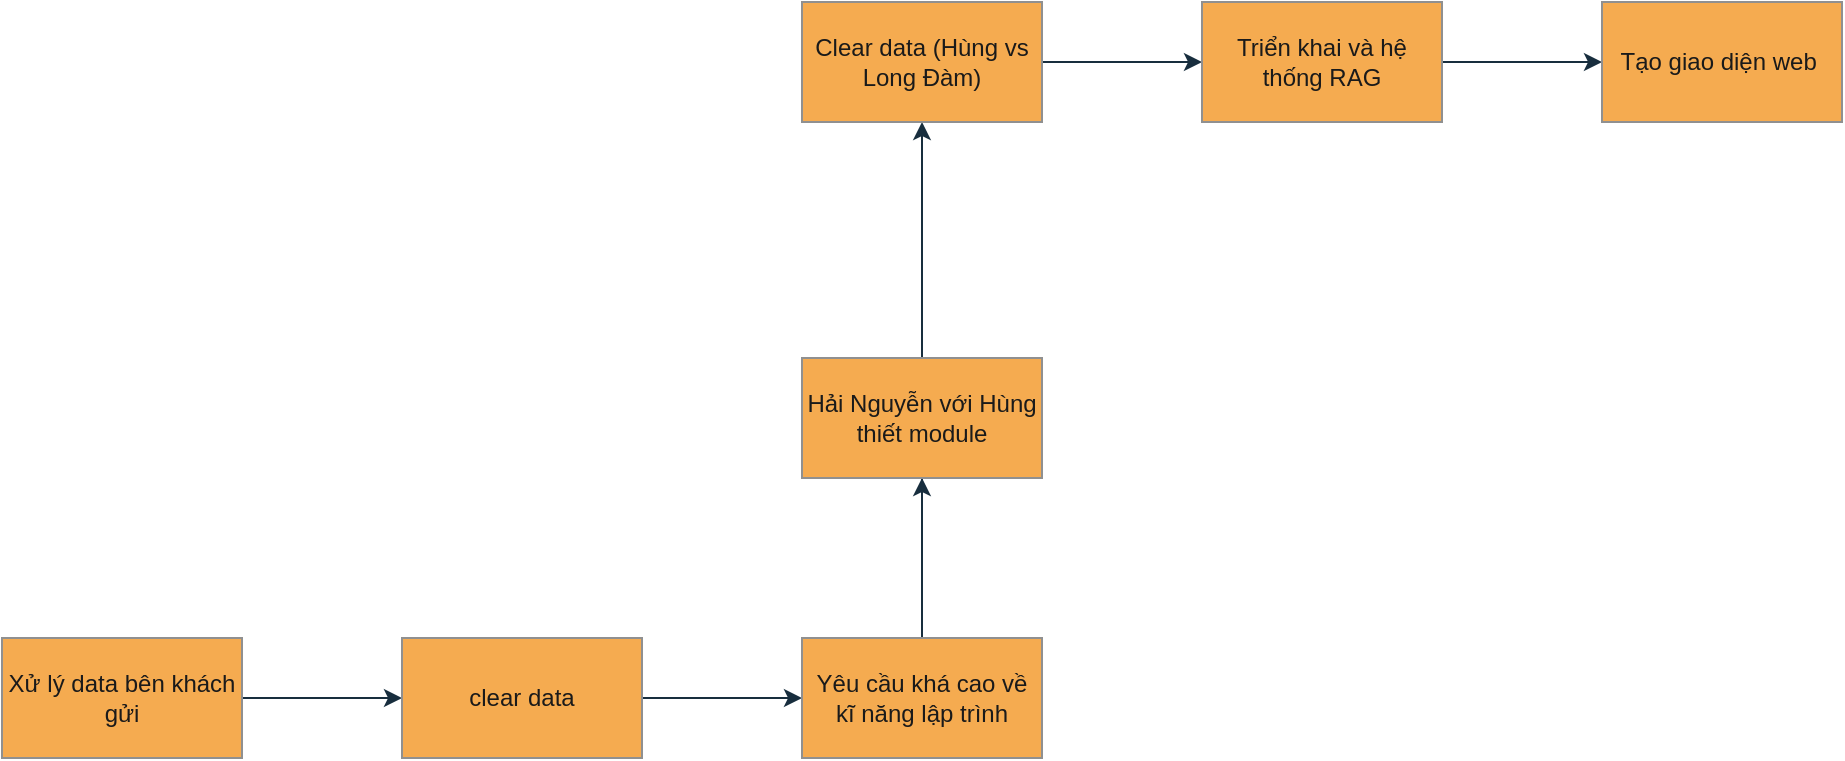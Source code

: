 <mxfile version="26.2.2" pages="7">
  <diagram name="Chung" id="1FoMSWkm9_SNxIPSl9T7">
    <mxGraphModel dx="1428" dy="780" grid="0" gridSize="10" guides="1" tooltips="1" connect="1" arrows="1" fold="1" page="1" pageScale="1" pageWidth="3300" pageHeight="4681" math="0" shadow="0">
      <root>
        <mxCell id="0" />
        <mxCell id="1" parent="0" />
        <mxCell id="aMDc0ogjUVT3O0cqrBSF-4" value="" style="edgeStyle=orthogonalEdgeStyle;rounded=0;orthogonalLoop=1;jettySize=auto;html=1;labelBackgroundColor=none;strokeColor=#182E3E;fontColor=default;" parent="1" source="aMDc0ogjUVT3O0cqrBSF-1" target="aMDc0ogjUVT3O0cqrBSF-3" edge="1">
          <mxGeometry relative="1" as="geometry" />
        </mxCell>
        <mxCell id="aMDc0ogjUVT3O0cqrBSF-1" value="Xử lý data bên khách gửi" style="rounded=0;whiteSpace=wrap;html=1;labelBackgroundColor=none;fillColor=#F5AB50;strokeColor=#909090;fontColor=#1A1A1A;" parent="1" vertex="1">
          <mxGeometry x="212" y="542" width="120" height="60" as="geometry" />
        </mxCell>
        <mxCell id="aMDc0ogjUVT3O0cqrBSF-6" value="" style="edgeStyle=orthogonalEdgeStyle;rounded=0;orthogonalLoop=1;jettySize=auto;html=1;labelBackgroundColor=none;strokeColor=#182E3E;fontColor=default;" parent="1" source="aMDc0ogjUVT3O0cqrBSF-3" target="aMDc0ogjUVT3O0cqrBSF-5" edge="1">
          <mxGeometry relative="1" as="geometry" />
        </mxCell>
        <mxCell id="aMDc0ogjUVT3O0cqrBSF-3" value="clear data" style="whiteSpace=wrap;html=1;rounded=0;labelBackgroundColor=none;fillColor=#F5AB50;strokeColor=#909090;fontColor=#1A1A1A;" parent="1" vertex="1">
          <mxGeometry x="412" y="542" width="120" height="60" as="geometry" />
        </mxCell>
        <mxCell id="aMDc0ogjUVT3O0cqrBSF-8" value="" style="edgeStyle=orthogonalEdgeStyle;rounded=0;orthogonalLoop=1;jettySize=auto;html=1;labelBackgroundColor=none;strokeColor=#182E3E;fontColor=default;" parent="1" source="aMDc0ogjUVT3O0cqrBSF-5" target="aMDc0ogjUVT3O0cqrBSF-7" edge="1">
          <mxGeometry relative="1" as="geometry" />
        </mxCell>
        <mxCell id="3gu_vAIdBrhblXCff4Hf-2" value="" style="edgeStyle=orthogonalEdgeStyle;rounded=0;orthogonalLoop=1;jettySize=auto;html=1;labelBackgroundColor=none;strokeColor=#182E3E;fontColor=default;" parent="1" source="aMDc0ogjUVT3O0cqrBSF-5" target="3gu_vAIdBrhblXCff4Hf-1" edge="1">
          <mxGeometry relative="1" as="geometry" />
        </mxCell>
        <mxCell id="aMDc0ogjUVT3O0cqrBSF-5" value="Yêu cầu khá cao về kĩ năng lập trình" style="whiteSpace=wrap;html=1;rounded=0;labelBackgroundColor=none;fillColor=#F5AB50;strokeColor=#909090;fontColor=#1A1A1A;" parent="1" vertex="1">
          <mxGeometry x="612" y="542" width="120" height="60" as="geometry" />
        </mxCell>
        <mxCell id="aMDc0ogjUVT3O0cqrBSF-7" value="Hải Nguyễn với Hùng thiết module" style="whiteSpace=wrap;html=1;rounded=0;labelBackgroundColor=none;fillColor=#F5AB50;strokeColor=#909090;fontColor=#1A1A1A;" parent="1" vertex="1">
          <mxGeometry x="612" y="402" width="120" height="60" as="geometry" />
        </mxCell>
        <mxCell id="3gu_vAIdBrhblXCff4Hf-4" value="" style="edgeStyle=orthogonalEdgeStyle;rounded=0;orthogonalLoop=1;jettySize=auto;html=1;labelBackgroundColor=none;strokeColor=#182E3E;fontColor=default;" parent="1" source="3gu_vAIdBrhblXCff4Hf-1" target="3gu_vAIdBrhblXCff4Hf-3" edge="1">
          <mxGeometry relative="1" as="geometry" />
        </mxCell>
        <mxCell id="3gu_vAIdBrhblXCff4Hf-1" value="Clear data (Hùng vs Long Đàm)" style="whiteSpace=wrap;html=1;rounded=0;labelBackgroundColor=none;fillColor=#F5AB50;strokeColor=#909090;fontColor=#1A1A1A;" parent="1" vertex="1">
          <mxGeometry x="612" y="224" width="120" height="60" as="geometry" />
        </mxCell>
        <mxCell id="60JaqU898T7gX4jEot_o-2" value="" style="edgeStyle=orthogonalEdgeStyle;rounded=0;orthogonalLoop=1;jettySize=auto;html=1;labelBackgroundColor=none;strokeColor=#182E3E;fontColor=default;" parent="1" source="3gu_vAIdBrhblXCff4Hf-3" target="60JaqU898T7gX4jEot_o-1" edge="1">
          <mxGeometry relative="1" as="geometry" />
        </mxCell>
        <mxCell id="3gu_vAIdBrhblXCff4Hf-3" value="Triển khai và hệ thống RAG" style="whiteSpace=wrap;html=1;rounded=0;labelBackgroundColor=none;fillColor=#F5AB50;strokeColor=#909090;fontColor=#1A1A1A;" parent="1" vertex="1">
          <mxGeometry x="812" y="224" width="120" height="60" as="geometry" />
        </mxCell>
        <mxCell id="60JaqU898T7gX4jEot_o-1" value="Tạo giao diện web&amp;nbsp;" style="whiteSpace=wrap;html=1;rounded=0;labelBackgroundColor=none;fillColor=#F5AB50;strokeColor=#909090;fontColor=#1A1A1A;" parent="1" vertex="1">
          <mxGeometry x="1012" y="224" width="120" height="60" as="geometry" />
        </mxCell>
      </root>
    </mxGraphModel>
  </diagram>
  <diagram id="2lSjoUxdCjAN5ycpojH-" name="Hải Nguyễn vs Hùng(Viết package)">
    <mxGraphModel dx="1503" dy="821" grid="0" gridSize="10" guides="1" tooltips="1" connect="1" arrows="1" fold="1" page="0" pageScale="1" pageWidth="3300" pageHeight="4681" background="none" math="0" shadow="0">
      <root>
        <mxCell id="0" />
        <mxCell id="1" parent="0" />
        <mxCell id="GByFO-UCdM2MRf_iioi9-21" style="edgeStyle=orthogonalEdgeStyle;rounded=0;orthogonalLoop=1;jettySize=auto;html=1;exitX=0.5;exitY=0;exitDx=0;exitDy=0;entryX=1;entryY=0.25;entryDx=0;entryDy=0;strokeColor=#182E3E;fontColor=default;labelBackgroundColor=none;" parent="1" source="5OwCYBWMtPIbBbN4-LMb-1" target="wGPBasjaJVITkvKGl4ww-11" edge="1">
          <mxGeometry relative="1" as="geometry" />
        </mxCell>
        <mxCell id="GByFO-UCdM2MRf_iioi9-22" style="edgeStyle=orthogonalEdgeStyle;rounded=0;orthogonalLoop=1;jettySize=auto;html=1;exitX=0.5;exitY=0;exitDx=0;exitDy=0;entryX=0;entryY=0.5;entryDx=0;entryDy=0;strokeColor=#182E3E;fontColor=default;labelBackgroundColor=none;" parent="1" source="5OwCYBWMtPIbBbN4-LMb-1" target="5OwCYBWMtPIbBbN4-LMb-9" edge="1">
          <mxGeometry relative="1" as="geometry" />
        </mxCell>
        <mxCell id="cCQD7z2REh_CU77yN6II-26" style="edgeStyle=orthogonalEdgeStyle;rounded=0;orthogonalLoop=1;jettySize=auto;html=1;exitX=0;exitY=0.25;exitDx=0;exitDy=0;entryX=1;entryY=0.25;entryDx=0;entryDy=0;strokeColor=#182E3E;fontColor=#1A1A1A;" parent="1" source="5OwCYBWMtPIbBbN4-LMb-1" target="wGPBasjaJVITkvKGl4ww-29" edge="1">
          <mxGeometry relative="1" as="geometry" />
        </mxCell>
        <mxCell id="WUqA7zaBQKrO3y_nViVl-20" style="edgeStyle=orthogonalEdgeStyle;rounded=0;orthogonalLoop=1;jettySize=auto;html=1;exitX=0;exitY=0.25;exitDx=0;exitDy=0;entryX=1;entryY=0.5;entryDx=0;entryDy=0;strokeColor=#182E3E;fontColor=#1A1A1A;" edge="1" parent="1" source="5OwCYBWMtPIbBbN4-LMb-1" target="cCQD7z2REh_CU77yN6II-17">
          <mxGeometry relative="1" as="geometry" />
        </mxCell>
        <mxCell id="WUqA7zaBQKrO3y_nViVl-21" style="edgeStyle=orthogonalEdgeStyle;rounded=0;orthogonalLoop=1;jettySize=auto;html=1;exitX=1;exitY=0.25;exitDx=0;exitDy=0;entryX=0;entryY=0.25;entryDx=0;entryDy=0;strokeColor=#182E3E;fontColor=#1A1A1A;" edge="1" parent="1" source="5OwCYBWMtPIbBbN4-LMb-1" target="wGPBasjaJVITkvKGl4ww-7">
          <mxGeometry relative="1" as="geometry" />
        </mxCell>
        <mxCell id="WUqA7zaBQKrO3y_nViVl-23" style="edgeStyle=orthogonalEdgeStyle;rounded=0;orthogonalLoop=1;jettySize=auto;html=1;exitX=1;exitY=0.25;exitDx=0;exitDy=0;entryX=0;entryY=0.25;entryDx=0;entryDy=0;strokeColor=#182E3E;fontColor=#1A1A1A;" edge="1" parent="1" source="5OwCYBWMtPIbBbN4-LMb-1" target="GByFO-UCdM2MRf_iioi9-13">
          <mxGeometry relative="1" as="geometry" />
        </mxCell>
        <mxCell id="WUqA7zaBQKrO3y_nViVl-24" style="edgeStyle=orthogonalEdgeStyle;rounded=0;orthogonalLoop=1;jettySize=auto;html=1;entryX=0;entryY=0.25;entryDx=0;entryDy=0;strokeColor=#182E3E;fontColor=#1A1A1A;" edge="1" parent="1" source="5OwCYBWMtPIbBbN4-LMb-1" target="GByFO-UCdM2MRf_iioi9-25">
          <mxGeometry relative="1" as="geometry" />
        </mxCell>
        <mxCell id="WUqA7zaBQKrO3y_nViVl-25" style="edgeStyle=orthogonalEdgeStyle;rounded=0;orthogonalLoop=1;jettySize=auto;html=1;entryX=0;entryY=0.25;entryDx=0;entryDy=0;strokeColor=#182E3E;fontColor=#1A1A1A;exitX=0.474;exitY=0.997;exitDx=0;exitDy=0;exitPerimeter=0;" edge="1" parent="1" source="5OwCYBWMtPIbBbN4-LMb-2" target="cCQD7z2REh_CU77yN6II-6">
          <mxGeometry relative="1" as="geometry" />
        </mxCell>
        <mxCell id="5OwCYBWMtPIbBbN4-LMb-1" value="Name folder: package" style="swimlane;fontStyle=0;childLayout=stackLayout;horizontal=1;startSize=30;horizontalStack=0;resizeParent=1;resizeParentMax=0;resizeLast=0;collapsible=1;marginBottom=0;whiteSpace=wrap;html=1;labelBackgroundColor=none;fillColor=#F5AB50;strokeColor=#909090;fontColor=#1A1A1A;" parent="1" vertex="1">
          <mxGeometry x="743" y="460" width="185" height="95" as="geometry" />
        </mxCell>
        <mxCell id="5OwCYBWMtPIbBbN4-LMb-2" value="import tất cả các thư viện trong dự án" style="text;strokeColor=none;fillColor=none;align=left;verticalAlign=middle;spacingLeft=4;spacingRight=4;overflow=hidden;points=[[0,0.5],[1,0.5]];portConstraint=eastwest;rotatable=0;whiteSpace=wrap;html=1;labelBackgroundColor=none;fontColor=#1A1A1A;" parent="5OwCYBWMtPIbBbN4-LMb-1" vertex="1">
          <mxGeometry y="30" width="185" height="65" as="geometry" />
        </mxCell>
        <mxCell id="5OwCYBWMtPIbBbN4-LMb-5" value="Name folder: check_result_clusters" style="swimlane;fontStyle=0;childLayout=stackLayout;horizontal=1;startSize=30;horizontalStack=0;resizeParent=1;resizeParentMax=0;resizeLast=0;collapsible=1;marginBottom=0;whiteSpace=wrap;html=1;labelBackgroundColor=none;fillColor=#F5AB50;strokeColor=#909090;fontColor=#1A1A1A;" parent="1" vertex="1">
          <mxGeometry x="351.5" y="221" width="232" height="90" as="geometry" />
        </mxCell>
        <mxCell id="wGPBasjaJVITkvKGl4ww-11" value="&lt;span style=&quot;text-align: left;&quot;&gt;Check_Scorce&lt;/span&gt;" style="swimlane;fontStyle=0;childLayout=stackLayout;horizontal=1;startSize=30;horizontalStack=0;resizeParent=1;resizeParentMax=0;resizeLast=0;collapsible=1;marginBottom=0;whiteSpace=wrap;html=1;strokeColor=#909090;fontColor=#1A1A1A;fillColor=#F5AB50;labelBackgroundColor=none;" parent="5OwCYBWMtPIbBbN4-LMb-5" vertex="1">
          <mxGeometry y="30" width="232" height="60" as="geometry" />
        </mxCell>
        <mxCell id="wGPBasjaJVITkvKGl4ww-12" value="show_score()" style="text;strokeColor=none;fillColor=none;align=left;verticalAlign=middle;spacingLeft=4;spacingRight=4;overflow=hidden;points=[[0,0.5],[1,0.5]];portConstraint=eastwest;rotatable=0;whiteSpace=wrap;html=1;fontColor=#1A1A1A;labelBackgroundColor=none;" parent="wGPBasjaJVITkvKGl4ww-11" vertex="1">
          <mxGeometry y="30" width="232" height="30" as="geometry" />
        </mxCell>
        <mxCell id="5OwCYBWMtPIbBbN4-LMb-9" value="Name folder: Embedding_data" style="swimlane;fontStyle=0;childLayout=stackLayout;horizontal=1;startSize=30;horizontalStack=0;resizeParent=1;resizeParentMax=0;resizeLast=0;collapsible=1;marginBottom=0;whiteSpace=wrap;html=1;strokeColor=#909090;fontColor=#1A1A1A;fillColor=#F5AB50;labelBackgroundColor=none;" parent="1" vertex="1">
          <mxGeometry x="1088" y="221" width="199" height="90" as="geometry" />
        </mxCell>
        <mxCell id="wGPBasjaJVITkvKGl4ww-25" value="Get_Embedding" style="swimlane;fontStyle=0;childLayout=stackLayout;horizontal=1;startSize=30;horizontalStack=0;resizeParent=1;resizeParentMax=0;resizeLast=0;collapsible=1;marginBottom=0;whiteSpace=wrap;html=1;strokeColor=#909090;fontColor=#1A1A1A;fillColor=#F5AB50;labelBackgroundColor=none;" parent="5OwCYBWMtPIbBbN4-LMb-9" vertex="1">
          <mxGeometry y="30" width="199" height="60" as="geometry" />
        </mxCell>
        <mxCell id="wGPBasjaJVITkvKGl4ww-26" value="use_model()" style="text;strokeColor=none;fillColor=none;align=left;verticalAlign=middle;spacingLeft=4;spacingRight=4;overflow=hidden;points=[[0,0.5],[1,0.5]];portConstraint=eastwest;rotatable=0;whiteSpace=wrap;html=1;fontColor=#1A1A1A;labelBackgroundColor=none;" parent="wGPBasjaJVITkvKGl4ww-25" vertex="1">
          <mxGeometry y="30" width="199" height="30" as="geometry" />
        </mxCell>
        <mxCell id="wGPBasjaJVITkvKGl4ww-3" value="Name folder: labels_points" style="swimlane;fontStyle=0;childLayout=stackLayout;horizontal=1;startSize=30;horizontalStack=0;resizeParent=1;resizeParentMax=0;resizeLast=0;collapsible=1;marginBottom=0;whiteSpace=wrap;html=1;strokeColor=#909090;fontColor=#1A1A1A;fillColor=#F5AB50;labelBackgroundColor=none;" parent="1" vertex="1">
          <mxGeometry x="988" y="692" width="237" height="120" as="geometry" />
        </mxCell>
        <mxCell id="GByFO-UCdM2MRf_iioi9-25" value="Convert_Labels_Points" style="swimlane;fontStyle=0;childLayout=stackLayout;horizontal=1;startSize=30;horizontalStack=0;resizeParent=1;resizeParentMax=0;resizeLast=0;collapsible=1;marginBottom=0;whiteSpace=wrap;html=1;strokeColor=#909090;fontColor=#1A1A1A;fillColor=#F5AB50;labelBackgroundColor=none;" parent="wGPBasjaJVITkvKGl4ww-3" vertex="1">
          <mxGeometry y="30" width="237" height="90" as="geometry" />
        </mxCell>
        <mxCell id="GByFO-UCdM2MRf_iioi9-26" value="convert_array_to_dict()" style="text;strokeColor=none;fillColor=none;align=left;verticalAlign=middle;spacingLeft=4;spacingRight=4;overflow=hidden;points=[[0,0.5],[1,0.5]];portConstraint=eastwest;rotatable=0;whiteSpace=wrap;html=1;fontColor=#1A1A1A;labelBackgroundColor=none;" parent="GByFO-UCdM2MRf_iioi9-25" vertex="1">
          <mxGeometry y="30" width="237" height="30" as="geometry" />
        </mxCell>
        <mxCell id="GByFO-UCdM2MRf_iioi9-27" value="save_file_json()" style="text;strokeColor=none;fillColor=none;align=left;verticalAlign=middle;spacingLeft=4;spacingRight=4;overflow=hidden;points=[[0,0.5],[1,0.5]];portConstraint=eastwest;rotatable=0;whiteSpace=wrap;html=1;fontColor=#1A1A1A;labelBackgroundColor=none;" parent="GByFO-UCdM2MRf_iioi9-25" vertex="1">
          <mxGeometry y="60" width="237" height="30" as="geometry" />
        </mxCell>
        <mxCell id="wGPBasjaJVITkvKGl4ww-7" value="Name folder: read_file" style="swimlane;fontStyle=0;childLayout=stackLayout;horizontal=1;startSize=30;horizontalStack=0;resizeParent=1;resizeParentMax=0;resizeLast=0;collapsible=1;marginBottom=0;whiteSpace=wrap;html=1;strokeColor=#909090;fontColor=#1A1A1A;fillColor=#F5AB50;labelBackgroundColor=none;" parent="1" vertex="1">
          <mxGeometry x="1088" y="378" width="228" height="210" as="geometry" />
        </mxCell>
        <mxCell id="GByFO-UCdM2MRf_iioi9-1" value="Read_File_CSV&amp;nbsp;" style="swimlane;fontStyle=0;childLayout=stackLayout;horizontal=1;startSize=30;horizontalStack=0;resizeParent=1;resizeParentMax=0;resizeLast=0;collapsible=1;marginBottom=0;whiteSpace=wrap;html=1;strokeColor=#909090;fontColor=#1A1A1A;fillColor=#F5AB50;labelBackgroundColor=none;" parent="wGPBasjaJVITkvKGl4ww-7" vertex="1">
          <mxGeometry y="30" width="228" height="180" as="geometry" />
        </mxCell>
        <mxCell id="GByFO-UCdM2MRf_iioi9-2" value="Read()" style="text;strokeColor=none;fillColor=none;align=left;verticalAlign=middle;spacingLeft=4;spacingRight=4;overflow=hidden;points=[[0,0.5],[1,0.5]];portConstraint=eastwest;rotatable=0;whiteSpace=wrap;html=1;fontColor=#1A1A1A;labelBackgroundColor=none;" parent="GByFO-UCdM2MRf_iioi9-1" vertex="1">
          <mxGeometry y="30" width="228" height="30" as="geometry" />
        </mxCell>
        <mxCell id="GByFO-UCdM2MRf_iioi9-5" value="Read_File_PDF" style="swimlane;fontStyle=0;childLayout=stackLayout;horizontal=1;startSize=30;horizontalStack=0;resizeParent=1;resizeParentMax=0;resizeLast=0;collapsible=1;marginBottom=0;whiteSpace=wrap;html=1;strokeColor=#909090;fontColor=#1A1A1A;fillColor=#F5AB50;labelBackgroundColor=none;" parent="GByFO-UCdM2MRf_iioi9-1" vertex="1">
          <mxGeometry y="60" width="228" height="120" as="geometry" />
        </mxCell>
        <mxCell id="GByFO-UCdM2MRf_iioi9-6" value="Read()" style="text;strokeColor=none;fillColor=none;align=left;verticalAlign=middle;spacingLeft=4;spacingRight=4;overflow=hidden;points=[[0,0.5],[1,0.5]];portConstraint=eastwest;rotatable=0;whiteSpace=wrap;html=1;fontColor=#1A1A1A;labelBackgroundColor=none;" parent="GByFO-UCdM2MRf_iioi9-5" vertex="1">
          <mxGeometry y="30" width="228" height="30" as="geometry" />
        </mxCell>
        <mxCell id="GByFO-UCdM2MRf_iioi9-13" value="Read_File_WORD" style="swimlane;fontStyle=0;childLayout=stackLayout;horizontal=1;startSize=30;horizontalStack=0;resizeParent=1;resizeParentMax=0;resizeLast=0;collapsible=1;marginBottom=0;whiteSpace=wrap;html=1;strokeColor=#909090;fontColor=#1A1A1A;fillColor=#F5AB50;labelBackgroundColor=none;" parent="GByFO-UCdM2MRf_iioi9-5" vertex="1">
          <mxGeometry y="60" width="228" height="60" as="geometry" />
        </mxCell>
        <mxCell id="GByFO-UCdM2MRf_iioi9-14" value="Read()" style="text;strokeColor=none;fillColor=none;align=left;verticalAlign=middle;spacingLeft=4;spacingRight=4;overflow=hidden;points=[[0,0.5],[1,0.5]];portConstraint=eastwest;rotatable=0;whiteSpace=wrap;html=1;fontColor=#1A1A1A;labelBackgroundColor=none;" parent="GByFO-UCdM2MRf_iioi9-13" vertex="1">
          <mxGeometry y="30" width="228" height="30" as="geometry" />
        </mxCell>
        <mxCell id="wGPBasjaJVITkvKGl4ww-29" value="Name folder: Init_KMeans" style="swimlane;fontStyle=0;childLayout=stackLayout;horizontal=1;startSize=30;horizontalStack=0;resizeParent=1;resizeParentMax=0;resizeLast=0;collapsible=1;marginBottom=0;whiteSpace=wrap;html=1;strokeColor=#909090;fontColor=#1A1A1A;fillColor=#F5AB50;labelBackgroundColor=none;" parent="1" vertex="1">
          <mxGeometry x="349" y="438" width="231" height="183" as="geometry" />
        </mxCell>
        <mxCell id="wGPBasjaJVITkvKGl4ww-33" value="Build_KMeans" style="swimlane;fontStyle=0;childLayout=stackLayout;horizontal=1;startSize=30;horizontalStack=0;resizeParent=1;resizeParentMax=0;resizeLast=0;collapsible=1;marginBottom=0;whiteSpace=wrap;html=1;strokeColor=#909090;fontColor=#1A1A1A;fillColor=#F5AB50;labelBackgroundColor=none;" parent="wGPBasjaJVITkvKGl4ww-29" vertex="1">
          <mxGeometry y="30" width="231" height="153" as="geometry" />
        </mxCell>
        <mxCell id="wGPBasjaJVITkvKGl4ww-34" value="init_model()" style="text;strokeColor=none;fillColor=none;align=left;verticalAlign=middle;spacingLeft=4;spacingRight=4;overflow=hidden;points=[[0,0.5],[1,0.5]];portConstraint=eastwest;rotatable=0;whiteSpace=wrap;html=1;fontColor=#1A1A1A;labelBackgroundColor=none;" parent="wGPBasjaJVITkvKGl4ww-33" vertex="1">
          <mxGeometry y="30" width="231" height="30" as="geometry" />
        </mxCell>
        <mxCell id="wGPBasjaJVITkvKGl4ww-35" value="run()" style="text;strokeColor=none;fillColor=none;align=left;verticalAlign=middle;spacingLeft=4;spacingRight=4;overflow=hidden;points=[[0,0.5],[1,0.5]];portConstraint=eastwest;rotatable=0;whiteSpace=wrap;html=1;fontColor=#1A1A1A;labelBackgroundColor=none;" parent="wGPBasjaJVITkvKGl4ww-33" vertex="1">
          <mxGeometry y="60" width="231" height="30" as="geometry" />
        </mxCell>
        <mxCell id="wGPBasjaJVITkvKGl4ww-36" value="get_labels()&lt;div&gt;&lt;br&gt;&lt;/div&gt;" style="text;strokeColor=none;fillColor=none;align=left;verticalAlign=middle;spacingLeft=4;spacingRight=4;overflow=hidden;points=[[0,0.5],[1,0.5]];portConstraint=eastwest;rotatable=0;whiteSpace=wrap;html=1;fontColor=#1A1A1A;labelBackgroundColor=none;" parent="wGPBasjaJVITkvKGl4ww-33" vertex="1">
          <mxGeometry y="90" width="231" height="32" as="geometry" />
        </mxCell>
        <mxCell id="wGPBasjaJVITkvKGl4ww-38" value="get_center_points()" style="text;strokeColor=none;fillColor=none;align=left;verticalAlign=middle;spacingLeft=4;spacingRight=4;overflow=hidden;points=[[0,0.5],[1,0.5]];portConstraint=eastwest;rotatable=0;whiteSpace=wrap;html=1;fontColor=#1A1A1A;labelBackgroundColor=none;" parent="wGPBasjaJVITkvKGl4ww-33" vertex="1">
          <mxGeometry y="122" width="231" height="31" as="geometry" />
        </mxCell>
        <mxCell id="WUqA7zaBQKrO3y_nViVl-10" style="edgeStyle=orthogonalEdgeStyle;rounded=0;orthogonalLoop=1;jettySize=auto;html=1;exitX=0;exitY=0.25;exitDx=0;exitDy=0;entryX=1;entryY=0.25;entryDx=0;entryDy=0;strokeColor=#182E3E;fontColor=#1A1A1A;" edge="1" parent="1" source="wGPBasjaJVITkvKGl4ww-41" target="GByFO-UCdM2MRf_iioi9-13">
          <mxGeometry relative="1" as="geometry" />
        </mxCell>
        <mxCell id="WUqA7zaBQKrO3y_nViVl-14" style="edgeStyle=orthogonalEdgeStyle;rounded=0;orthogonalLoop=1;jettySize=auto;html=1;exitX=0;exitY=0.25;exitDx=0;exitDy=0;entryX=1;entryY=0.5;entryDx=0;entryDy=0;strokeColor=#182E3E;fontColor=#1A1A1A;" edge="1" parent="1" source="wGPBasjaJVITkvKGl4ww-41" target="cCQD7z2REh_CU77yN6II-1">
          <mxGeometry relative="1" as="geometry" />
        </mxCell>
        <mxCell id="wGPBasjaJVITkvKGl4ww-41" value="Name class: Get_Path" style="swimlane;fontStyle=0;childLayout=stackLayout;horizontal=1;startSize=30;horizontalStack=0;resizeParent=1;resizeParentMax=0;resizeLast=0;collapsible=1;marginBottom=0;whiteSpace=wrap;html=1;strokeColor=#909090;fontColor=#1A1A1A;fillColor=#F5AB50;labelBackgroundColor=none;" parent="1" vertex="1">
          <mxGeometry x="1438" y="819" width="218" height="60" as="geometry" />
        </mxCell>
        <mxCell id="wGPBasjaJVITkvKGl4ww-42" value="path : str" style="text;strokeColor=none;fillColor=none;align=left;verticalAlign=middle;spacingLeft=4;spacingRight=4;overflow=hidden;points=[[0,0.5],[1,0.5]];portConstraint=eastwest;rotatable=0;whiteSpace=wrap;html=1;fontColor=#1A1A1A;labelBackgroundColor=none;" parent="wGPBasjaJVITkvKGl4ww-41" vertex="1">
          <mxGeometry y="30" width="218" height="30" as="geometry" />
        </mxCell>
        <mxCell id="WUqA7zaBQKrO3y_nViVl-15" style="edgeStyle=orthogonalEdgeStyle;rounded=0;orthogonalLoop=1;jettySize=auto;html=1;exitX=0;exitY=0.5;exitDx=0;exitDy=0;entryX=0;entryY=0.5;entryDx=0;entryDy=0;strokeColor=#182E3E;fontColor=#1A1A1A;" edge="1" parent="1" source="cCQD7z2REh_CU77yN6II-1" target="GByFO-UCdM2MRf_iioi9-27">
          <mxGeometry relative="1" as="geometry" />
        </mxCell>
        <mxCell id="cCQD7z2REh_CU77yN6II-1" value="Name folder: save_file_json" style="swimlane;fontStyle=0;childLayout=stackLayout;horizontal=1;startSize=30;horizontalStack=0;resizeParent=1;resizeParentMax=0;resizeLast=0;collapsible=1;marginBottom=0;whiteSpace=wrap;html=1;labelBackgroundColor=none;fillColor=#F5AB50;strokeColor=#909090;fontColor=#1A1A1A;" parent="1" vertex="1">
          <mxGeometry x="986" y="906" width="239" height="90" as="geometry" />
        </mxCell>
        <mxCell id="cCQD7z2REh_CU77yN6II-6" value="Save_File_Json" style="swimlane;fontStyle=0;childLayout=stackLayout;horizontal=1;startSize=30;horizontalStack=0;resizeParent=1;resizeParentMax=0;resizeLast=0;collapsible=1;marginBottom=0;whiteSpace=wrap;html=1;strokeColor=#909090;fontColor=#1A1A1A;fillColor=#F5AB50;" parent="cCQD7z2REh_CU77yN6II-1" vertex="1">
          <mxGeometry y="30" width="239" height="60" as="geometry" />
        </mxCell>
        <mxCell id="cCQD7z2REh_CU77yN6II-8" value="save_file()" style="text;strokeColor=none;fillColor=none;align=left;verticalAlign=middle;spacingLeft=4;spacingRight=4;overflow=hidden;points=[[0,0.5],[1,0.5]];portConstraint=eastwest;rotatable=0;whiteSpace=wrap;html=1;fontColor=#1A1A1A;" parent="cCQD7z2REh_CU77yN6II-6" vertex="1">
          <mxGeometry y="30" width="239" height="30" as="geometry" />
        </mxCell>
        <mxCell id="cCQD7z2REh_CU77yN6II-17" value="Name folder: choice_clusters_good" style="swimlane;fontStyle=0;childLayout=stackLayout;horizontal=1;startSize=30;horizontalStack=0;resizeParent=1;resizeParentMax=0;resizeLast=0;collapsible=1;marginBottom=0;whiteSpace=wrap;html=1;strokeColor=#909090;fontColor=#1A1A1A;fillColor=#F5AB50;" parent="1" vertex="1">
          <mxGeometry x="349" y="745" width="270" height="90" as="geometry" />
        </mxCell>
        <mxCell id="cCQD7z2REh_CU77yN6II-21" value="Check_Score" style="swimlane;fontStyle=0;childLayout=stackLayout;horizontal=1;startSize=30;horizontalStack=0;resizeParent=1;resizeParentMax=0;resizeLast=0;collapsible=1;marginBottom=0;whiteSpace=wrap;html=1;strokeColor=#909090;fontColor=#1A1A1A;fillColor=#F5AB50;" parent="cCQD7z2REh_CU77yN6II-17" vertex="1">
          <mxGeometry y="30" width="270" height="60" as="geometry" />
        </mxCell>
        <mxCell id="cCQD7z2REh_CU77yN6II-23" value="show_score()" style="text;strokeColor=none;fillColor=none;align=left;verticalAlign=middle;spacingLeft=4;spacingRight=4;overflow=hidden;points=[[0,0.5],[1,0.5]];portConstraint=eastwest;rotatable=0;whiteSpace=wrap;html=1;fontColor=#1A1A1A;" parent="cCQD7z2REh_CU77yN6II-21" vertex="1">
          <mxGeometry y="30" width="270" height="30" as="geometry" />
        </mxCell>
        <mxCell id="WUqA7zaBQKrO3y_nViVl-8" style="edgeStyle=orthogonalEdgeStyle;rounded=0;orthogonalLoop=1;jettySize=auto;html=1;exitX=0;exitY=0.25;exitDx=0;exitDy=0;entryX=1;entryY=0.093;entryDx=0;entryDy=0;entryPerimeter=0;strokeColor=#182E3E;fontColor=#1A1A1A;" edge="1" parent="1" source="wGPBasjaJVITkvKGl4ww-41" target="GByFO-UCdM2MRf_iioi9-1">
          <mxGeometry relative="1" as="geometry" />
        </mxCell>
        <mxCell id="WUqA7zaBQKrO3y_nViVl-9" style="edgeStyle=orthogonalEdgeStyle;rounded=0;orthogonalLoop=1;jettySize=auto;html=1;exitX=0;exitY=0.25;exitDx=0;exitDy=0;entryX=1;entryY=0.12;entryDx=0;entryDy=0;entryPerimeter=0;strokeColor=#182E3E;fontColor=#1A1A1A;" edge="1" parent="1" source="wGPBasjaJVITkvKGl4ww-41" target="GByFO-UCdM2MRf_iioi9-5">
          <mxGeometry relative="1" as="geometry" />
        </mxCell>
        <mxCell id="WUqA7zaBQKrO3y_nViVl-13" style="edgeStyle=orthogonalEdgeStyle;rounded=0;orthogonalLoop=1;jettySize=auto;html=1;exitX=0;exitY=0.25;exitDx=0;exitDy=0;entryX=0.997;entryY=0.161;entryDx=0;entryDy=0;entryPerimeter=0;strokeColor=#182E3E;fontColor=#1A1A1A;" edge="1" parent="1" source="wGPBasjaJVITkvKGl4ww-41" target="GByFO-UCdM2MRf_iioi9-25">
          <mxGeometry relative="1" as="geometry" />
        </mxCell>
        <mxCell id="WUqA7zaBQKrO3y_nViVl-22" style="edgeStyle=orthogonalEdgeStyle;rounded=0;orthogonalLoop=1;jettySize=auto;html=1;exitX=1;exitY=0.25;exitDx=0;exitDy=0;entryX=0.016;entryY=0.129;entryDx=0;entryDy=0;entryPerimeter=0;strokeColor=#182E3E;fontColor=#1A1A1A;" edge="1" parent="1" source="5OwCYBWMtPIbBbN4-LMb-1" target="GByFO-UCdM2MRf_iioi9-5">
          <mxGeometry relative="1" as="geometry" />
        </mxCell>
      </root>
    </mxGraphModel>
  </diagram>
  <diagram id="gvKj_mTu8ALJ3Z4N9vot" name="Long Đàm, Ngọc Hải vs Hùng (clear data)">
    <mxGraphModel dx="1428" dy="780" grid="0" gridSize="10" guides="1" tooltips="1" connect="1" arrows="1" fold="1" page="1" pageScale="1" pageWidth="3300" pageHeight="4681" math="0" shadow="0">
      <root>
        <mxCell id="0" />
        <mxCell id="1" parent="0" />
        <mxCell id="lreGxEAyhEVjp1VemOWU-6" style="edgeStyle=orthogonalEdgeStyle;rounded=0;orthogonalLoop=1;jettySize=auto;html=1;exitX=1;exitY=0.5;exitDx=0;exitDy=0;entryX=0;entryY=0.5;entryDx=0;entryDy=0;strokeColor=#182E3E;fontColor=#1A1A1A;" edge="1" parent="1" source="HYnO4OKYrhGcpIdDIySz-1" target="lreGxEAyhEVjp1VemOWU-1">
          <mxGeometry relative="1" as="geometry" />
        </mxCell>
        <mxCell id="lreGxEAyhEVjp1VemOWU-7" style="edgeStyle=orthogonalEdgeStyle;rounded=0;orthogonalLoop=1;jettySize=auto;html=1;exitX=1;exitY=0.5;exitDx=0;exitDy=0;entryX=0;entryY=0.5;entryDx=0;entryDy=0;strokeColor=#182E3E;fontColor=#1A1A1A;" edge="1" parent="1" source="HYnO4OKYrhGcpIdDIySz-1" target="lreGxEAyhEVjp1VemOWU-3">
          <mxGeometry relative="1" as="geometry" />
        </mxCell>
        <mxCell id="lreGxEAyhEVjp1VemOWU-8" style="edgeStyle=orthogonalEdgeStyle;rounded=0;orthogonalLoop=1;jettySize=auto;html=1;exitX=1;exitY=0.5;exitDx=0;exitDy=0;entryX=0;entryY=0.5;entryDx=0;entryDy=0;strokeColor=#182E3E;fontColor=#1A1A1A;" edge="1" parent="1" source="HYnO4OKYrhGcpIdDIySz-1" target="lreGxEAyhEVjp1VemOWU-4">
          <mxGeometry relative="1" as="geometry" />
        </mxCell>
        <mxCell id="HYnO4OKYrhGcpIdDIySz-1" value="Làm sạch bộ data" style="rounded=0;whiteSpace=wrap;html=1;labelBackgroundColor=none;fillColor=#F5AB50;strokeColor=#909090;fontColor=#1A1A1A;" parent="1" vertex="1">
          <mxGeometry x="553" y="291" width="120" height="60" as="geometry" />
        </mxCell>
        <mxCell id="lreGxEAyhEVjp1VemOWU-9" style="edgeStyle=orthogonalEdgeStyle;rounded=0;orthogonalLoop=1;jettySize=auto;html=1;exitX=1;exitY=0.5;exitDx=0;exitDy=0;entryX=0;entryY=0.5;entryDx=0;entryDy=0;strokeColor=#182E3E;fontColor=#1A1A1A;" edge="1" parent="1" source="lreGxEAyhEVjp1VemOWU-1" target="lreGxEAyhEVjp1VemOWU-5">
          <mxGeometry relative="1" as="geometry" />
        </mxCell>
        <mxCell id="lreGxEAyhEVjp1VemOWU-1" value="clear data chỉ có câu hỏi đi theo đáp án" style="rounded=0;whiteSpace=wrap;html=1;strokeColor=#909090;fontColor=#1A1A1A;fillColor=#F5AB50;" vertex="1" parent="1">
          <mxGeometry x="764" y="188" width="120" height="60" as="geometry" />
        </mxCell>
        <mxCell id="lreGxEAyhEVjp1VemOWU-10" style="edgeStyle=orthogonalEdgeStyle;rounded=0;orthogonalLoop=1;jettySize=auto;html=1;exitX=1;exitY=0.5;exitDx=0;exitDy=0;strokeColor=#182E3E;fontColor=#1A1A1A;" edge="1" parent="1" source="lreGxEAyhEVjp1VemOWU-3" target="lreGxEAyhEVjp1VemOWU-5">
          <mxGeometry relative="1" as="geometry" />
        </mxCell>
        <mxCell id="lreGxEAyhEVjp1VemOWU-3" value="clear data mà chỉ có câu hỏi không có câu trả lời" style="rounded=0;whiteSpace=wrap;html=1;strokeColor=#909090;fontColor=#1A1A1A;fillColor=#F5AB50;" vertex="1" parent="1">
          <mxGeometry x="766" y="291" width="120" height="60" as="geometry" />
        </mxCell>
        <mxCell id="lreGxEAyhEVjp1VemOWU-11" style="edgeStyle=orthogonalEdgeStyle;rounded=0;orthogonalLoop=1;jettySize=auto;html=1;exitX=1;exitY=0.5;exitDx=0;exitDy=0;entryX=0;entryY=0.5;entryDx=0;entryDy=0;strokeColor=#182E3E;fontColor=#1A1A1A;" edge="1" parent="1" source="lreGxEAyhEVjp1VemOWU-4" target="lreGxEAyhEVjp1VemOWU-5">
          <mxGeometry relative="1" as="geometry" />
        </mxCell>
        <mxCell id="lreGxEAyhEVjp1VemOWU-4" value="clear data câu hỏi kèm theo ảnh" style="rounded=0;whiteSpace=wrap;html=1;strokeColor=#909090;fontColor=#1A1A1A;fillColor=#F5AB50;" vertex="1" parent="1">
          <mxGeometry x="764" y="394" width="120" height="60" as="geometry" />
        </mxCell>
        <mxCell id="lreGxEAyhEVjp1VemOWU-5" value="viết vào file json" style="rounded=0;whiteSpace=wrap;html=1;strokeColor=#909090;fontColor=#1A1A1A;fillColor=#F5AB50;" vertex="1" parent="1">
          <mxGeometry x="1009" y="291" width="120" height="60" as="geometry" />
        </mxCell>
      </root>
    </mxGraphModel>
  </diagram>
  <diagram id="c2xUrXTIrEztm6njLUYL" name="Ý tưởng thiết kế web(Đức Hải)">
    <mxGraphModel dx="1428" dy="780" grid="0" gridSize="10" guides="1" tooltips="1" connect="1" arrows="1" fold="1" page="1" pageScale="1" pageWidth="3300" pageHeight="4681" math="0" shadow="0">
      <root>
        <mxCell id="0" />
        <mxCell id="1" parent="0" />
        <mxCell id="JNnjb51UXDVoa2Za45yW-5" style="edgeStyle=orthogonalEdgeStyle;rounded=0;orthogonalLoop=1;jettySize=auto;html=1;entryX=0.5;entryY=0;entryDx=0;entryDy=0;labelBackgroundColor=none;strokeColor=#182E3E;fontColor=default;" parent="1" source="JNnjb51UXDVoa2Za45yW-1" target="JNnjb51UXDVoa2Za45yW-2" edge="1">
          <mxGeometry relative="1" as="geometry" />
        </mxCell>
        <mxCell id="JNnjb51UXDVoa2Za45yW-1" value="Build lại front-end" style="rounded=0;whiteSpace=wrap;html=1;labelBackgroundColor=none;fillColor=#56517E;strokeColor=#EEEEEE;fontColor=#FFFFFF;" parent="1" vertex="1">
          <mxGeometry x="200" y="45" width="120" height="60" as="geometry" />
        </mxCell>
        <mxCell id="JNnjb51UXDVoa2Za45yW-6" style="edgeStyle=orthogonalEdgeStyle;rounded=0;orthogonalLoop=1;jettySize=auto;html=1;labelBackgroundColor=none;strokeColor=#182E3E;fontColor=default;" parent="1" source="JNnjb51UXDVoa2Za45yW-2" target="JNnjb51UXDVoa2Za45yW-3" edge="1">
          <mxGeometry relative="1" as="geometry" />
        </mxCell>
        <mxCell id="JNnjb51UXDVoa2Za45yW-2" value="Back-end" style="rounded=0;whiteSpace=wrap;html=1;labelBackgroundColor=none;fillColor=#56517E;strokeColor=#EEEEEE;fontColor=#FFFFFF;" parent="1" vertex="1">
          <mxGeometry x="200" y="196" width="120" height="60" as="geometry" />
        </mxCell>
        <mxCell id="JNnjb51UXDVoa2Za45yW-3" value="Database" style="rounded=0;whiteSpace=wrap;html=1;labelBackgroundColor=none;fillColor=#56517E;strokeColor=#EEEEEE;fontColor=#FFFFFF;" parent="1" vertex="1">
          <mxGeometry x="200" y="346" width="120" height="60" as="geometry" />
        </mxCell>
        <mxCell id="JNnjb51UXDVoa2Za45yW-8" style="edgeStyle=orthogonalEdgeStyle;rounded=0;orthogonalLoop=1;jettySize=auto;html=1;labelBackgroundColor=none;strokeColor=#182E3E;fontColor=default;" parent="1" source="JNnjb51UXDVoa2Za45yW-4" target="JNnjb51UXDVoa2Za45yW-3" edge="1">
          <mxGeometry relative="1" as="geometry" />
        </mxCell>
        <mxCell id="JNnjb51UXDVoa2Za45yW-4" value="Tạo tài khoản bằng gmail.com" style="rounded=0;whiteSpace=wrap;html=1;labelBackgroundColor=none;fillColor=#56517E;strokeColor=#EEEEEE;fontColor=#FFFFFF;" parent="1" vertex="1">
          <mxGeometry x="200" y="491" width="120" height="60" as="geometry" />
        </mxCell>
        <mxCell id="JNnjb51UXDVoa2Za45yW-10" value="Trang 2 chatbot" style="whiteSpace=wrap;html=1;aspect=fixed;labelBackgroundColor=none;fillColor=#56517E;strokeColor=#EEEEEE;fontColor=#FFFFFF;" parent="1" vertex="1">
          <mxGeometry x="858" y="260" width="343" height="343" as="geometry" />
        </mxCell>
        <mxCell id="JNnjb51UXDVoa2Za45yW-11" value="Lịch sử trò chuyện" style="rounded=0;whiteSpace=wrap;html=1;labelBackgroundColor=none;fillColor=#56517E;strokeColor=#EEEEEE;fontColor=#FFFFFF;" parent="1" vertex="1">
          <mxGeometry x="871" y="272" width="81" height="310" as="geometry" />
        </mxCell>
        <mxCell id="JNnjb51UXDVoa2Za45yW-12" value="nhập văn bản, tải file" style="rounded=0;whiteSpace=wrap;html=1;labelBackgroundColor=none;fillColor=#56517E;strokeColor=#EEEEEE;fontColor=#FFFFFF;" parent="1" vertex="1">
          <mxGeometry x="960" y="551" width="222" height="29" as="geometry" />
        </mxCell>
        <mxCell id="TpaQkjiMPSHZoTa-Ov6a-1" value="Trang 1 đăng nhập, tạo tài khoản" style="whiteSpace=wrap;html=1;aspect=fixed;labelBackgroundColor=none;fillColor=#56517E;strokeColor=#EEEEEE;fontColor=#FFFFFF;" vertex="1" parent="1">
          <mxGeometry x="466" y="260" width="343" height="343" as="geometry" />
        </mxCell>
      </root>
    </mxGraphModel>
  </diagram>
  <diagram id="-BV3RDzeePuudGaXjzQg" name="nhiệm vụ hải ngọc">
    <mxGraphModel dx="1290" dy="629" grid="0" gridSize="10" guides="1" tooltips="1" connect="1" arrows="1" fold="1" page="1" pageScale="1" pageWidth="850" pageHeight="1100" math="0" shadow="0">
      <root>
        <mxCell id="0" />
        <mxCell id="1" parent="0" />
        <mxCell id="MHYyCV1WsIvg0SbnC0nT-3" value="" style="edgeStyle=orthogonalEdgeStyle;rounded=0;orthogonalLoop=1;jettySize=auto;html=1;" edge="1" parent="1" source="MHYyCV1WsIvg0SbnC0nT-1" target="MHYyCV1WsIvg0SbnC0nT-2">
          <mxGeometry relative="1" as="geometry" />
        </mxCell>
        <mxCell id="MHYyCV1WsIvg0SbnC0nT-1" value="Lấy data" style="rounded=1;whiteSpace=wrap;html=1;" vertex="1" parent="1">
          <mxGeometry x="360" y="300" width="120" height="60" as="geometry" />
        </mxCell>
        <mxCell id="MHYyCV1WsIvg0SbnC0nT-11" value="" style="edgeStyle=orthogonalEdgeStyle;rounded=0;orthogonalLoop=1;jettySize=auto;html=1;" edge="1" parent="1" source="MHYyCV1WsIvg0SbnC0nT-2" target="MHYyCV1WsIvg0SbnC0nT-4">
          <mxGeometry relative="1" as="geometry" />
        </mxCell>
        <mxCell id="MHYyCV1WsIvg0SbnC0nT-2" value="Thu tất cả các câu cùng đán đi theo" style="whiteSpace=wrap;html=1;rounded=1;" vertex="1" parent="1">
          <mxGeometry x="360" y="160" width="120" height="60" as="geometry" />
        </mxCell>
        <mxCell id="MHYyCV1WsIvg0SbnC0nT-4" value="Lưu ra json" style="whiteSpace=wrap;html=1;rounded=1;" vertex="1" parent="1">
          <mxGeometry x="360" y="40" width="120" height="60" as="geometry" />
        </mxCell>
      </root>
    </mxGraphModel>
  </diagram>
  <diagram id="I9Xk98jwFRdCUleuH32q" name="Nhiệm vụ của Long">
    <mxGraphModel dx="1428" dy="841" grid="0" gridSize="10" guides="1" tooltips="1" connect="1" arrows="1" fold="1" page="1" pageScale="1" pageWidth="850" pageHeight="1100" math="0" shadow="0">
      <root>
        <mxCell id="0" />
        <mxCell id="1" parent="0" />
        <mxCell id="ZE0i1p9NT23HvN6nz5UI-4" style="edgeStyle=orthogonalEdgeStyle;rounded=0;orthogonalLoop=1;jettySize=auto;html=1;entryX=0.5;entryY=0;entryDx=0;entryDy=0;" edge="1" parent="1" source="ZE0i1p9NT23HvN6nz5UI-1" target="ZE0i1p9NT23HvN6nz5UI-3">
          <mxGeometry relative="1" as="geometry" />
        </mxCell>
        <mxCell id="ZE0i1p9NT23HvN6nz5UI-6" value="" style="edgeStyle=orthogonalEdgeStyle;rounded=0;orthogonalLoop=1;jettySize=auto;html=1;" edge="1" parent="1" source="ZE0i1p9NT23HvN6nz5UI-1" target="ZE0i1p9NT23HvN6nz5UI-5">
          <mxGeometry relative="1" as="geometry" />
        </mxCell>
        <mxCell id="ZE0i1p9NT23HvN6nz5UI-1" value="Lấy các câu hỏi về lý thuyết" style="rounded=0;whiteSpace=wrap;html=1;" vertex="1" parent="1">
          <mxGeometry x="346" y="249" width="120" height="60" as="geometry" />
        </mxCell>
        <mxCell id="ZE0i1p9NT23HvN6nz5UI-3" value="phân rõ từng câu hỏi một ra file text hoặc json" style="rounded=0;whiteSpace=wrap;html=1;" vertex="1" parent="1">
          <mxGeometry x="346" y="406" width="120" height="60" as="geometry" />
        </mxCell>
        <mxCell id="ZE0i1p9NT23HvN6nz5UI-5" value="Phần có ảnh thì để riêng ra 1 file word" style="whiteSpace=wrap;html=1;rounded=0;" vertex="1" parent="1">
          <mxGeometry x="546" y="249" width="120" height="60" as="geometry" />
        </mxCell>
      </root>
    </mxGraphModel>
  </diagram>
  <diagram id="GYqtoP-UdQXBeXe8uvrc" name="Triển khai vào hệ thống RAG">
    <mxGraphModel dx="2278" dy="841" grid="0" gridSize="10" guides="1" tooltips="1" connect="1" arrows="1" fold="1" page="1" pageScale="1" pageWidth="850" pageHeight="1100" math="0" shadow="0">
      <root>
        <mxCell id="0" />
        <mxCell id="1" parent="0" />
        <mxCell id="PEFNAFYJ0BMzOYqU-n_v-3" style="edgeStyle=orthogonalEdgeStyle;rounded=0;orthogonalLoop=1;jettySize=auto;html=1;entryX=0.5;entryY=0;entryDx=0;entryDy=0;" edge="1" parent="1" source="c-XQ4225aKLoNUWww97E-1" target="PEFNAFYJ0BMzOYqU-n_v-1">
          <mxGeometry relative="1" as="geometry" />
        </mxCell>
        <mxCell id="c-XQ4225aKLoNUWww97E-1" value="Căn cứ vào data thu thập ít thì sinh thêm còn nhiều thì thôi." style="rounded=0;whiteSpace=wrap;html=1;" vertex="1" parent="1">
          <mxGeometry x="287" y="193" width="186" height="64" as="geometry" />
        </mxCell>
        <mxCell id="PEFNAFYJ0BMzOYqU-n_v-5" value="" style="edgeStyle=orthogonalEdgeStyle;rounded=0;orthogonalLoop=1;jettySize=auto;html=1;" edge="1" parent="1" source="PEFNAFYJ0BMzOYqU-n_v-1" target="PEFNAFYJ0BMzOYqU-n_v-4">
          <mxGeometry relative="1" as="geometry" />
        </mxCell>
        <mxCell id="PEFNAFYJ0BMzOYqU-n_v-1" value="Căn cứ dùng model để chuyển hóa văn bản thành dạng vector trong không gian có model" style="whiteSpace=wrap;html=1;rounded=0;" vertex="1" parent="1">
          <mxGeometry x="281" y="349" width="198" height="60" as="geometry" />
        </mxCell>
        <mxCell id="PEFNAFYJ0BMzOYqU-n_v-8" style="edgeStyle=orthogonalEdgeStyle;rounded=0;orthogonalLoop=1;jettySize=auto;html=1;" edge="1" parent="1" source="PEFNAFYJ0BMzOYqU-n_v-4" target="PEFNAFYJ0BMzOYqU-n_v-6">
          <mxGeometry relative="1" as="geometry" />
        </mxCell>
        <mxCell id="PEFNAFYJ0BMzOYqU-n_v-4" value="Nếu trường hợp data mà lớn cỡ 1GB&amp;nbsp;&lt;div&gt;data &amp;gt; 2GB thì chắc chắn là 2 GPU sập&lt;/div&gt;&lt;div&gt;mình sẽ cắt làm 3.&lt;/div&gt;" style="whiteSpace=wrap;html=1;rounded=0;" vertex="1" parent="1">
          <mxGeometry x="267" y="489" width="226" height="60" as="geometry" />
        </mxCell>
        <mxCell id="PEFNAFYJ0BMzOYqU-n_v-10" value="" style="edgeStyle=orthogonalEdgeStyle;rounded=0;orthogonalLoop=1;jettySize=auto;html=1;" edge="1" parent="1" source="PEFNAFYJ0BMzOYqU-n_v-6" target="PEFNAFYJ0BMzOYqU-n_v-9">
          <mxGeometry relative="1" as="geometry" />
        </mxCell>
        <mxCell id="PEFNAFYJ0BMzOYqU-n_v-6" value="lưu nó lại thì nó cũng có nhiều loại vector database để lưu dữ liệu vừa chuyển hóa ở trên. save thành 1 file giống file trọng số." style="rounded=0;whiteSpace=wrap;html=1;" vertex="1" parent="1">
          <mxGeometry x="262.5" y="616" width="235" height="60" as="geometry" />
        </mxCell>
        <mxCell id="PEFNAFYJ0BMzOYqU-n_v-18" value="" style="edgeStyle=orthogonalEdgeStyle;rounded=0;orthogonalLoop=1;jettySize=auto;html=1;" edge="1" parent="1" source="PEFNAFYJ0BMzOYqU-n_v-9" target="PEFNAFYJ0BMzOYqU-n_v-17">
          <mxGeometry relative="1" as="geometry" />
        </mxCell>
        <mxCell id="PEFNAFYJ0BMzOYqU-n_v-9" value="Tìm kiếm ngữ nghĩa&lt;div&gt;Tìm kiếm theo key word&lt;/div&gt;" style="whiteSpace=wrap;html=1;rounded=0;" vertex="1" parent="1">
          <mxGeometry x="320" y="756" width="120" height="60" as="geometry" />
        </mxCell>
        <mxCell id="PEFNAFYJ0BMzOYqU-n_v-15" style="edgeStyle=orthogonalEdgeStyle;rounded=0;orthogonalLoop=1;jettySize=auto;html=1;entryX=0;entryY=0.5;entryDx=0;entryDy=0;" edge="1" parent="1" source="PEFNAFYJ0BMzOYqU-n_v-11" target="PEFNAFYJ0BMzOYqU-n_v-14">
          <mxGeometry relative="1" as="geometry" />
        </mxCell>
        <mxCell id="PEFNAFYJ0BMzOYqU-n_v-11" value="Nhận câu hỏi từ người dùng" style="whiteSpace=wrap;html=1;" vertex="1" parent="1">
          <mxGeometry x="-43" y="756" width="120" height="60" as="geometry" />
        </mxCell>
        <mxCell id="PEFNAFYJ0BMzOYqU-n_v-16" style="edgeStyle=orthogonalEdgeStyle;rounded=0;orthogonalLoop=1;jettySize=auto;html=1;entryX=0;entryY=0.5;entryDx=0;entryDy=0;" edge="1" parent="1" source="PEFNAFYJ0BMzOYqU-n_v-14" target="PEFNAFYJ0BMzOYqU-n_v-9">
          <mxGeometry relative="1" as="geometry" />
        </mxCell>
        <mxCell id="PEFNAFYJ0BMzOYqU-n_v-14" value="Chuyển về vector" style="whiteSpace=wrap;html=1;" vertex="1" parent="1">
          <mxGeometry x="136" y="756" width="120" height="60" as="geometry" />
        </mxCell>
        <mxCell id="PEFNAFYJ0BMzOYqU-n_v-20" value="" style="edgeStyle=orthogonalEdgeStyle;rounded=0;orthogonalLoop=1;jettySize=auto;html=1;" edge="1" parent="1" source="PEFNAFYJ0BMzOYqU-n_v-17" target="PEFNAFYJ0BMzOYqU-n_v-19">
          <mxGeometry relative="1" as="geometry" />
        </mxCell>
        <mxCell id="PEFNAFYJ0BMzOYqU-n_v-17" value="Sử model sinh có sẵn để từ câu hỏi kèm các đáp án tìm kiếm rồi sinh ra câu trả lời." style="whiteSpace=wrap;html=1;rounded=0;" vertex="1" parent="1">
          <mxGeometry x="520" y="756" width="120" height="60" as="geometry" />
        </mxCell>
        <mxCell id="PEFNAFYJ0BMzOYqU-n_v-22" value="" style="edgeStyle=orthogonalEdgeStyle;rounded=0;orthogonalLoop=1;jettySize=auto;html=1;" edge="1" parent="1" source="PEFNAFYJ0BMzOYqU-n_v-19" target="PEFNAFYJ0BMzOYqU-n_v-21">
          <mxGeometry relative="1" as="geometry" />
        </mxCell>
        <mxCell id="PEFNAFYJ0BMzOYqU-n_v-19" value="Test trên local" style="whiteSpace=wrap;html=1;rounded=0;" vertex="1" parent="1">
          <mxGeometry x="720" y="756" width="120" height="60" as="geometry" />
        </mxCell>
        <mxCell id="PEFNAFYJ0BMzOYqU-n_v-21" value="Đưa vào hệ thống backend" style="whiteSpace=wrap;html=1;rounded=0;" vertex="1" parent="1">
          <mxGeometry x="720" y="896" width="120" height="60" as="geometry" />
        </mxCell>
      </root>
    </mxGraphModel>
  </diagram>
</mxfile>
